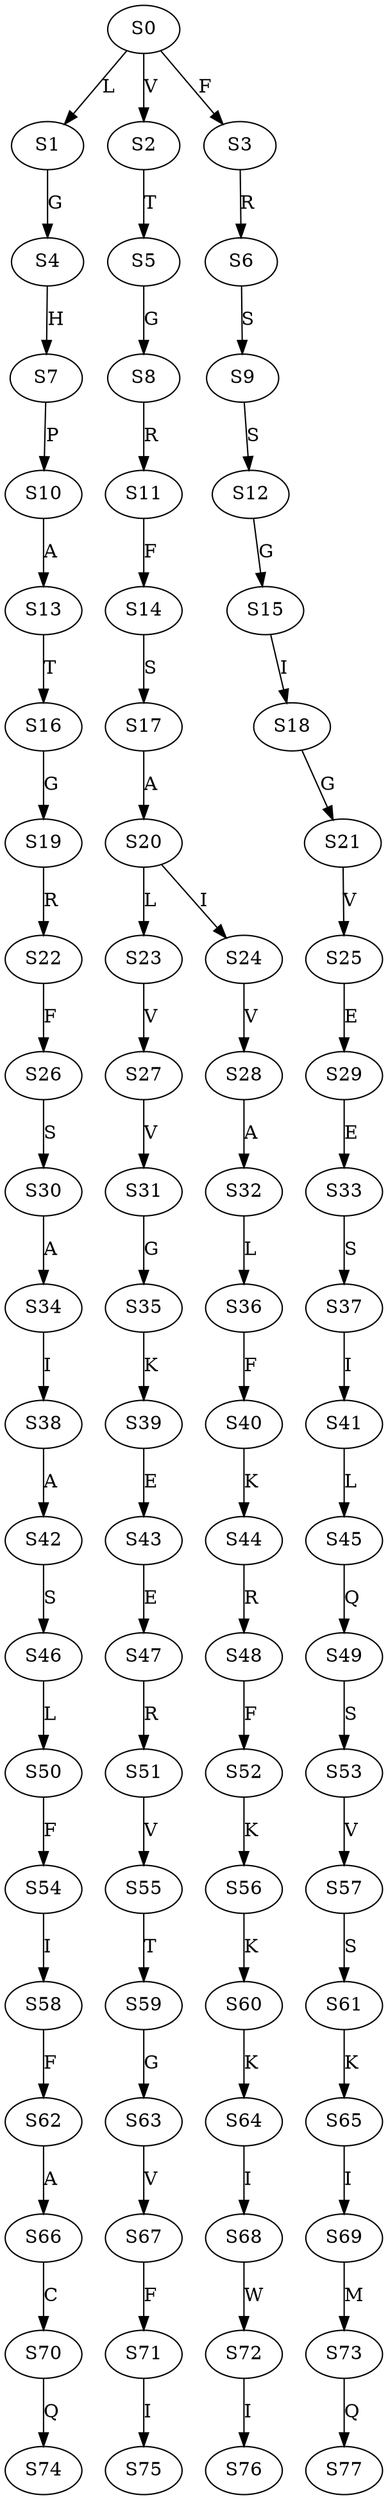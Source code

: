 strict digraph  {
	S0 -> S1 [ label = L ];
	S0 -> S2 [ label = V ];
	S0 -> S3 [ label = F ];
	S1 -> S4 [ label = G ];
	S2 -> S5 [ label = T ];
	S3 -> S6 [ label = R ];
	S4 -> S7 [ label = H ];
	S5 -> S8 [ label = G ];
	S6 -> S9 [ label = S ];
	S7 -> S10 [ label = P ];
	S8 -> S11 [ label = R ];
	S9 -> S12 [ label = S ];
	S10 -> S13 [ label = A ];
	S11 -> S14 [ label = F ];
	S12 -> S15 [ label = G ];
	S13 -> S16 [ label = T ];
	S14 -> S17 [ label = S ];
	S15 -> S18 [ label = I ];
	S16 -> S19 [ label = G ];
	S17 -> S20 [ label = A ];
	S18 -> S21 [ label = G ];
	S19 -> S22 [ label = R ];
	S20 -> S23 [ label = L ];
	S20 -> S24 [ label = I ];
	S21 -> S25 [ label = V ];
	S22 -> S26 [ label = F ];
	S23 -> S27 [ label = V ];
	S24 -> S28 [ label = V ];
	S25 -> S29 [ label = E ];
	S26 -> S30 [ label = S ];
	S27 -> S31 [ label = V ];
	S28 -> S32 [ label = A ];
	S29 -> S33 [ label = E ];
	S30 -> S34 [ label = A ];
	S31 -> S35 [ label = G ];
	S32 -> S36 [ label = L ];
	S33 -> S37 [ label = S ];
	S34 -> S38 [ label = I ];
	S35 -> S39 [ label = K ];
	S36 -> S40 [ label = F ];
	S37 -> S41 [ label = I ];
	S38 -> S42 [ label = A ];
	S39 -> S43 [ label = E ];
	S40 -> S44 [ label = K ];
	S41 -> S45 [ label = L ];
	S42 -> S46 [ label = S ];
	S43 -> S47 [ label = E ];
	S44 -> S48 [ label = R ];
	S45 -> S49 [ label = Q ];
	S46 -> S50 [ label = L ];
	S47 -> S51 [ label = R ];
	S48 -> S52 [ label = F ];
	S49 -> S53 [ label = S ];
	S50 -> S54 [ label = F ];
	S51 -> S55 [ label = V ];
	S52 -> S56 [ label = K ];
	S53 -> S57 [ label = V ];
	S54 -> S58 [ label = I ];
	S55 -> S59 [ label = T ];
	S56 -> S60 [ label = K ];
	S57 -> S61 [ label = S ];
	S58 -> S62 [ label = F ];
	S59 -> S63 [ label = G ];
	S60 -> S64 [ label = K ];
	S61 -> S65 [ label = K ];
	S62 -> S66 [ label = A ];
	S63 -> S67 [ label = V ];
	S64 -> S68 [ label = I ];
	S65 -> S69 [ label = I ];
	S66 -> S70 [ label = C ];
	S67 -> S71 [ label = F ];
	S68 -> S72 [ label = W ];
	S69 -> S73 [ label = M ];
	S70 -> S74 [ label = Q ];
	S71 -> S75 [ label = I ];
	S72 -> S76 [ label = I ];
	S73 -> S77 [ label = Q ];
}

